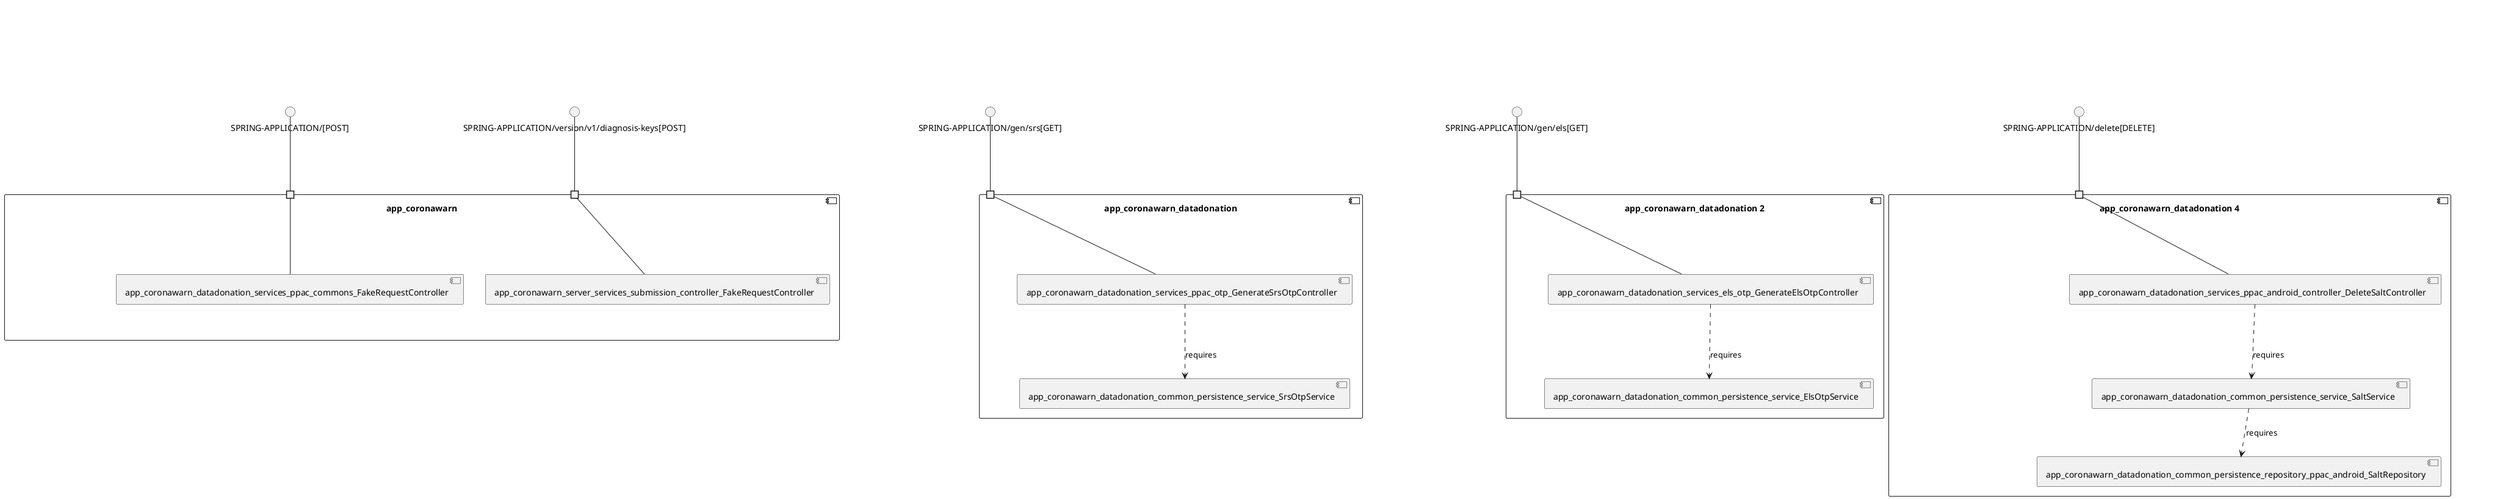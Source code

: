 @startuml
skinparam fixCircleLabelOverlapping true
skinparam componentStyle uml2
component "app_coronawarn\n\n\n\n\n\n" {
[app_coronawarn_datadonation_services_ppac_commons_FakeRequestController]
[app_coronawarn_server_services_submission_controller_FakeRequestController]
portin " " as app_coronawarn_requires_SPRING_APPLICATION_version_v1_diagnosis_keys_POST_
portin " " as app_coronawarn_requires_SPRING_APPLICATION_POST_
"app_coronawarn_requires_SPRING_APPLICATION_POST_"--[app_coronawarn_datadonation_services_ppac_commons_FakeRequestController]
"app_coronawarn_requires_SPRING_APPLICATION_version_v1_diagnosis_keys_POST_"--[app_coronawarn_server_services_submission_controller_FakeRequestController]
}
interface "SPRING-APPLICATION/[POST]" as interface.SPRING_APPLICATION_POST_
interface.SPRING_APPLICATION_POST_--"app_coronawarn_requires_SPRING_APPLICATION_POST_"
interface "SPRING-APPLICATION/version/v1/diagnosis-keys[POST]" as interface.SPRING_APPLICATION_version_v1_diagnosis_keys_POST_
interface.SPRING_APPLICATION_version_v1_diagnosis_keys_POST_--"app_coronawarn_requires_SPRING_APPLICATION_version_v1_diagnosis_keys_POST_"
component "app_coronawarn_datadonation\n\n\n\n\n\n" {
[app_coronawarn_datadonation_common_persistence_service_SrsOtpService]
[app_coronawarn_datadonation_services_ppac_otp_GenerateSrsOtpController]
portin " " as app_coronawarn_datadonation_requires_SPRING_APPLICATION_gen_srs_GET_
[app_coronawarn_datadonation_services_ppac_otp_GenerateSrsOtpController]..>[app_coronawarn_datadonation_common_persistence_service_SrsOtpService] : requires
"app_coronawarn_datadonation_requires_SPRING_APPLICATION_gen_srs_GET_"--[app_coronawarn_datadonation_services_ppac_otp_GenerateSrsOtpController]
}
interface "SPRING-APPLICATION/gen/srs[GET]" as interface.SPRING_APPLICATION_gen_srs_GET_
interface.SPRING_APPLICATION_gen_srs_GET_--"app_coronawarn_datadonation_requires_SPRING_APPLICATION_gen_srs_GET_"
component "app_coronawarn_datadonation 2\n\n\n\n\n\n" {
[app_coronawarn_datadonation_common_persistence_service_ElsOtpService]
[app_coronawarn_datadonation_services_els_otp_GenerateElsOtpController]
portin " " as app_coronawarn_datadonation_2_requires_SPRING_APPLICATION_gen_els_GET_
[app_coronawarn_datadonation_services_els_otp_GenerateElsOtpController]..>[app_coronawarn_datadonation_common_persistence_service_ElsOtpService] : requires
"app_coronawarn_datadonation_2_requires_SPRING_APPLICATION_gen_els_GET_"--[app_coronawarn_datadonation_services_els_otp_GenerateElsOtpController]
}
interface "SPRING-APPLICATION/gen/els[GET]" as interface.SPRING_APPLICATION_gen_els_GET_
interface.SPRING_APPLICATION_gen_els_GET_--"app_coronawarn_datadonation_2_requires_SPRING_APPLICATION_gen_els_GET_"
component "app_coronawarn_datadonation 3\n\n\n\n\n\n" {
[app_coronawarn_datadonation_services_ppac_ios_verification_devicetoken_DeviceTokenService]
[app_coronawarn_datadonation_common_persistence_repository_DeviceTokenRepository]
[app_coronawarn_datadonation_services_ppac_ios_verification_devicetoken_DeviceTokenService]..>[app_coronawarn_datadonation_common_persistence_repository_DeviceTokenRepository] : requires
}
component "app_coronawarn_datadonation 4\n\n\n\n\n\n" {
[app_coronawarn_datadonation_services_ppac_android_controller_DeleteSaltController]
[app_coronawarn_datadonation_common_persistence_service_SaltService]
[app_coronawarn_datadonation_common_persistence_repository_ppac_android_SaltRepository]
portin " " as app_coronawarn_datadonation_4_requires_SPRING_APPLICATION_delete_DELETE_
[app_coronawarn_datadonation_common_persistence_service_SaltService]..>[app_coronawarn_datadonation_common_persistence_repository_ppac_android_SaltRepository] : requires
[app_coronawarn_datadonation_services_ppac_android_controller_DeleteSaltController]..>[app_coronawarn_datadonation_common_persistence_service_SaltService] : requires
"app_coronawarn_datadonation_4_requires_SPRING_APPLICATION_delete_DELETE_"--[app_coronawarn_datadonation_services_ppac_android_controller_DeleteSaltController]
}
interface "SPRING-APPLICATION/delete[DELETE]" as interface.SPRING_APPLICATION_delete_DELETE_
interface.SPRING_APPLICATION_delete_DELETE_--"app_coronawarn_datadonation_4_requires_SPRING_APPLICATION_delete_DELETE_"
component "app_coronawarn_datadonation 5\n\n\n\n\n\n" {
[app_coronawarn_datadonation_common_persistence_service_OtpService]
[app_coronawarn_datadonation_services_edus_otp_GenerateOtpController]
portin " " as app_coronawarn_datadonation_5_requires_SPRING_APPLICATION_gen_otp_GET_
[app_coronawarn_datadonation_services_edus_otp_GenerateOtpController]..>[app_coronawarn_datadonation_common_persistence_service_OtpService] : requires
"app_coronawarn_datadonation_5_requires_SPRING_APPLICATION_gen_otp_GET_"--[app_coronawarn_datadonation_services_edus_otp_GenerateOtpController]
}
interface "SPRING-APPLICATION/gen/otp[GET]" as interface.SPRING_APPLICATION_gen_otp_GET_
interface.SPRING_APPLICATION_gen_otp_GET_--"app_coronawarn_datadonation_5_requires_SPRING_APPLICATION_gen_otp_GET_"
component "app_coronawarn_datadonation 6\n\n\n\n\n\n" {
[app_coronawarn_datadonation_services_ppac_android_controller_validation_PpaDataRequestAndroidValidator]
[app_coronawarn_datadonation_common_persistence_service_AndroidIdService]
[app_coronawarn_datadonation_common_persistence_repository_AndroidIdRepository]
[app_coronawarn_datadonation_services_ppac_android_controller_AndroidController]
[app_coronawarn_datadonation_services_ppac_android_controller_PpaDataRequestAndroidConverter]
[app_coronawarn_datadonation_services_ppac_android_attestation_ProdSrsRateLimitVerificationStrategy]
[app_coronawarn_datadonation_services_ppac_android_attestation_TestSrsRateLimitVerificationStrategy]
[app_coronawarn_datadonation_services_ppac_android_attestation_ProdAndroidIdVerificationStrategy]
[app_coronawarn_datadonation_services_ppac_android_attestation_DeviceAttestationVerifier]
portin " " as app_coronawarn_datadonation_6_requires_SPRING_APPLICATION_dat_POST_2
portin " " as app_coronawarn_datadonation_6_requires_SPRING_APPLICATION_els_POST_3
portin " " as app_coronawarn_datadonation_6_requires_SPRING_APPLICATION_srs_POST_2
portin " " as app_coronawarn_datadonation_6_requires_SPRING_APPLICATION_otp_POST_3
[app_coronawarn_datadonation_common_persistence_service_AndroidIdService]..>[app_coronawarn_datadonation_common_persistence_repository_AndroidIdRepository] : requires
[app_coronawarn_datadonation_services_ppac_android_controller_AndroidController]..>[app_coronawarn_datadonation_services_ppac_android_controller_validation_PpaDataRequestAndroidValidator] : requires
[app_coronawarn_datadonation_services_ppac_android_controller_AndroidController]..>[app_coronawarn_datadonation_services_ppac_android_attestation_ProdAndroidIdVerificationStrategy] : requires
[app_coronawarn_datadonation_services_ppac_android_controller_AndroidController]..>[app_coronawarn_datadonation_common_persistence_service_AndroidIdService] : requires
[app_coronawarn_datadonation_services_ppac_android_controller_AndroidController]..>[app_coronawarn_datadonation_services_ppac_android_attestation_DeviceAttestationVerifier] : requires
[app_coronawarn_datadonation_services_ppac_android_controller_AndroidController]..>[app_coronawarn_datadonation_services_ppac_android_attestation_ProdSrsRateLimitVerificationStrategy] : requires
[app_coronawarn_datadonation_services_ppac_android_controller_AndroidController]..>[app_coronawarn_datadonation_services_ppac_android_controller_PpaDataRequestAndroidConverter] : requires
[app_coronawarn_datadonation_services_ppac_android_controller_AndroidController]..>[app_coronawarn_datadonation_services_ppac_android_attestation_TestSrsRateLimitVerificationStrategy] : requires
"app_coronawarn_datadonation_6_requires_SPRING_APPLICATION_srs_POST_2"--[app_coronawarn_datadonation_services_ppac_android_controller_AndroidController]
"app_coronawarn_datadonation_6_requires_SPRING_APPLICATION_otp_POST_3"--[app_coronawarn_datadonation_services_ppac_android_controller_AndroidController]
"app_coronawarn_datadonation_6_requires_SPRING_APPLICATION_els_POST_3"--[app_coronawarn_datadonation_services_ppac_android_controller_AndroidController]
"app_coronawarn_datadonation_6_requires_SPRING_APPLICATION_dat_POST_2"--[app_coronawarn_datadonation_services_ppac_android_controller_AndroidController]
}
interface "SPRING-APPLICATION/dat[POST]$2" as interface.SPRING_APPLICATION_dat_POST_2
interface.SPRING_APPLICATION_dat_POST_2--"app_coronawarn_datadonation_6_requires_SPRING_APPLICATION_dat_POST_2"
interface "SPRING-APPLICATION/els[POST]$3" as interface.SPRING_APPLICATION_els_POST_3
interface.SPRING_APPLICATION_els_POST_3--"app_coronawarn_datadonation_6_requires_SPRING_APPLICATION_els_POST_3"
interface "SPRING-APPLICATION/otp[POST]$3" as interface.SPRING_APPLICATION_otp_POST_3
interface.SPRING_APPLICATION_otp_POST_3--"app_coronawarn_datadonation_6_requires_SPRING_APPLICATION_otp_POST_3"
interface "SPRING-APPLICATION/srs[POST]$2" as interface.SPRING_APPLICATION_srs_POST_2
interface.SPRING_APPLICATION_srs_POST_2--"app_coronawarn_datadonation_6_requires_SPRING_APPLICATION_srs_POST_2"
component "app_coronawarn_datadonation_common_persistence\n\n\n\n\n\n" {
[app_coronawarn_datadonation_common_persistence_repository_metrics_UserMetadataRepository]
[app_coronawarn_datadonation_common_persistence_repository_metrics_ExposureWindowRepository]
[app_coronawarn_datadonation_common_persistence_repository_metrics_KeySubmissionMetadataWithUserMetadataRepository]
[app_coronawarn_datadonation_common_persistence_repository_metrics_TestResultMetadataRepository]
[app_coronawarn_datadonation_common_persistence_repository_metrics_ExposureRiskMetadataRepository]
[app_coronawarn_datadonation_common_persistence_repository_metrics_ClientMetadataRepository]
[app_coronawarn_datadonation_common_persistence_repository_metrics_SummarizedExposureWindowsWithUserMetadataRepository]
[app_coronawarn_datadonation_common_persistence_repository_metrics_ExposureWindowTestResultsRepository]
[app_coronawarn_datadonation_common_persistence_repository_metrics_KeySubmissionMetadataWithClientMetadataRepository]
[app_coronawarn_datadonation_common_persistence_service_PpaDataService]
[app_coronawarn_datadonation_common_persistence_service_PpaDataService]..>[app_coronawarn_datadonation_common_persistence_repository_metrics_KeySubmissionMetadataWithClientMetadataRepository] : requires
[app_coronawarn_datadonation_common_persistence_service_PpaDataService]..>[app_coronawarn_datadonation_common_persistence_repository_metrics_UserMetadataRepository] : requires
[app_coronawarn_datadonation_common_persistence_service_PpaDataService]..>[app_coronawarn_datadonation_common_persistence_repository_metrics_KeySubmissionMetadataWithUserMetadataRepository] : requires
[app_coronawarn_datadonation_common_persistence_service_PpaDataService]..>[app_coronawarn_datadonation_common_persistence_repository_metrics_TestResultMetadataRepository] : requires
[app_coronawarn_datadonation_common_persistence_service_PpaDataService]..>[app_coronawarn_datadonation_common_persistence_repository_metrics_ExposureWindowTestResultsRepository] : requires
[app_coronawarn_datadonation_common_persistence_service_PpaDataService]..>[app_coronawarn_datadonation_common_persistence_repository_metrics_ExposureRiskMetadataRepository] : requires
[app_coronawarn_datadonation_common_persistence_service_PpaDataService]..>[app_coronawarn_datadonation_common_persistence_repository_metrics_SummarizedExposureWindowsWithUserMetadataRepository] : requires
[app_coronawarn_datadonation_common_persistence_service_PpaDataService]..>[app_coronawarn_datadonation_common_persistence_repository_metrics_ClientMetadataRepository] : requires
[app_coronawarn_datadonation_common_persistence_service_PpaDataService]..>[app_coronawarn_datadonation_common_persistence_repository_metrics_ExposureWindowRepository] : requires
}
component "app_coronawarn_datadonation_services_edus_otp_OtpController\n\n\n\n\n\n" {
[app_coronawarn_datadonation_services_edus_otp_OtpController]
portin " " as app_coronawarn_datadonation_services_edus_otp_OtpController_requires_SPRING_APPLICATION_otp_POST_
"app_coronawarn_datadonation_services_edus_otp_OtpController_requires_SPRING_APPLICATION_otp_POST_"--[app_coronawarn_datadonation_services_edus_otp_OtpController]
}
interface "SPRING-APPLICATION/otp[POST]" as interface.SPRING_APPLICATION_otp_POST_
interface.SPRING_APPLICATION_otp_POST_--"app_coronawarn_datadonation_services_edus_otp_OtpController_requires_SPRING_APPLICATION_otp_POST_"
component "app_coronawarn_datadonation_services_els_otp_ElsOtpController\n\n\n\n\n\n" {
[app_coronawarn_datadonation_services_els_otp_ElsOtpController]
portin " " as app_coronawarn_datadonation_services_els_otp_ElsOtpController_requires_SPRING_APPLICATION_els_POST_
"app_coronawarn_datadonation_services_els_otp_ElsOtpController_requires_SPRING_APPLICATION_els_POST_"--[app_coronawarn_datadonation_services_els_otp_ElsOtpController]
}
interface "SPRING-APPLICATION/els[POST]" as interface.SPRING_APPLICATION_els_POST_
interface.SPRING_APPLICATION_els_POST_--"app_coronawarn_datadonation_services_els_otp_ElsOtpController_requires_SPRING_APPLICATION_els_POST_"
component "app_coronawarn_datadonation_services_ppac_ios\n\n\n\n\n\n" {
[app_coronawarn_datadonation_services_ppac_ios_controller_IosController]
[app_coronawarn_datadonation_services_ppac_ios_controller_PpaDataRequestIosConverter]
[app_coronawarn_datadonation_services_ppac_ios_verification_PpacProcessor]
portin " " as app_coronawarn_datadonation_services_ppac_ios_requires_SPRING_APPLICATION_dat_POST_
portin " " as app_coronawarn_datadonation_services_ppac_ios_requires_SPRING_APPLICATION_otp_POST_2
portin " " as app_coronawarn_datadonation_services_ppac_ios_requires_SPRING_APPLICATION_srs_POST_
portin " " as app_coronawarn_datadonation_services_ppac_ios_requires_SPRING_APPLICATION_els_POST_2
[app_coronawarn_datadonation_services_ppac_ios_controller_IosController]..>[app_coronawarn_datadonation_services_ppac_ios_controller_PpaDataRequestIosConverter] : requires
[app_coronawarn_datadonation_services_ppac_ios_controller_IosController]..>[app_coronawarn_datadonation_services_ppac_ios_verification_PpacProcessor] : requires
"app_coronawarn_datadonation_services_ppac_ios_requires_SPRING_APPLICATION_els_POST_2"--[app_coronawarn_datadonation_services_ppac_ios_controller_IosController]
"app_coronawarn_datadonation_services_ppac_ios_requires_SPRING_APPLICATION_srs_POST_"--[app_coronawarn_datadonation_services_ppac_ios_controller_IosController]
"app_coronawarn_datadonation_services_ppac_ios_requires_SPRING_APPLICATION_dat_POST_"--[app_coronawarn_datadonation_services_ppac_ios_controller_IosController]
"app_coronawarn_datadonation_services_ppac_ios_requires_SPRING_APPLICATION_otp_POST_2"--[app_coronawarn_datadonation_services_ppac_ios_controller_IosController]
}
interface "SPRING-APPLICATION/dat[POST]" as interface.SPRING_APPLICATION_dat_POST_
interface.SPRING_APPLICATION_dat_POST_--"app_coronawarn_datadonation_services_ppac_ios_requires_SPRING_APPLICATION_dat_POST_"
interface "SPRING-APPLICATION/els[POST]$2" as interface.SPRING_APPLICATION_els_POST_2
interface.SPRING_APPLICATION_els_POST_2--"app_coronawarn_datadonation_services_ppac_ios_requires_SPRING_APPLICATION_els_POST_2"
interface "SPRING-APPLICATION/otp[POST]$2" as interface.SPRING_APPLICATION_otp_POST_2
interface.SPRING_APPLICATION_otp_POST_2--"app_coronawarn_datadonation_services_ppac_ios_requires_SPRING_APPLICATION_otp_POST_2"
interface "SPRING-APPLICATION/srs[POST]" as interface.SPRING_APPLICATION_srs_POST_
interface.SPRING_APPLICATION_srs_POST_--"app_coronawarn_datadonation_services_ppac_ios_requires_SPRING_APPLICATION_srs_POST_"
component "app_coronawarn_datadonation_services_srs_otp_SrsOtpController\n\n\n\n\n\n" {
[app_coronawarn_datadonation_services_srs_otp_SrsOtpController]
portin " " as app_coronawarn_datadonation_services_srs_otp_SrsOtpController_requires_SPRING_APPLICATION_srs_POST_3
"app_coronawarn_datadonation_services_srs_otp_SrsOtpController_requires_SPRING_APPLICATION_srs_POST_3"--[app_coronawarn_datadonation_services_srs_otp_SrsOtpController]
}
interface "SPRING-APPLICATION/srs[POST]$3" as interface.SPRING_APPLICATION_srs_POST_3
interface.SPRING_APPLICATION_srs_POST_3--"app_coronawarn_datadonation_services_srs_otp_SrsOtpController_requires_SPRING_APPLICATION_srs_POST_3"
component "app_coronawarn_dcc\n\n\n\n\n\n" {
[app_coronawarn_dcc_service_DccRegistrationService]
[app_coronawarn_dcc_repository_DccRegistrationRepository]
[app_coronawarn_dcc_service_DccRegistrationCleanupService]
[app_coronawarn_dcc_service_DccRegistrationService]..>[app_coronawarn_dcc_repository_DccRegistrationRepository] : requires
[app_coronawarn_dcc_service_DccRegistrationCleanupService]..>[app_coronawarn_dcc_repository_DccRegistrationRepository] : requires
}
component "app_coronawarn_dcc 2\n\n\n\n\n\n" {
[app_coronawarn_dcc_service_LabIdClaimService]
[app_coronawarn_dcc_service_LabIdClaimCleanupService]
[app_coronawarn_dcc_repository_LabIdClaimRepository]
[app_coronawarn_dcc_service_LabIdClaimCleanupService]..>[app_coronawarn_dcc_repository_LabIdClaimRepository] : requires
[app_coronawarn_dcc_service_LabIdClaimService]..>[app_coronawarn_dcc_repository_LabIdClaimRepository] : requires
}
component "app_coronawarn_dcc_controller_ExternalDccClaimController\n\n\n\n\n\n" {
[app_coronawarn_dcc_controller_ExternalDccClaimController]
portin " " as app_coronawarn_dcc_controller_ExternalDccClaimController_requires_SPRING_APPLICATION_version_v1_dcc_POST_
"app_coronawarn_dcc_controller_ExternalDccClaimController_requires_SPRING_APPLICATION_version_v1_dcc_POST_"--[app_coronawarn_dcc_controller_ExternalDccClaimController]
}
interface "SPRING-APPLICATION/version/v1/dcc[POST]" as interface.SPRING_APPLICATION_version_v1_dcc_POST_
interface.SPRING_APPLICATION_version_v1_dcc_POST_--"app_coronawarn_dcc_controller_ExternalDccClaimController_requires_SPRING_APPLICATION_version_v1_dcc_POST_"
component "app_coronawarn_dcc_controller_ExternalPublicKeyController\n\n\n\n\n\n" {
[app_coronawarn_dcc_controller_ExternalPublicKeyController]
portin " " as app_coronawarn_dcc_controller_ExternalPublicKeyController_requires_SPRING_APPLICATION_version_v1_publicKey_POST_
"app_coronawarn_dcc_controller_ExternalPublicKeyController_requires_SPRING_APPLICATION_version_v1_publicKey_POST_"--[app_coronawarn_dcc_controller_ExternalPublicKeyController]
}
interface "SPRING-APPLICATION/version/v1/publicKey[POST]" as interface.SPRING_APPLICATION_version_v1_publicKey_POST_
interface.SPRING_APPLICATION_version_v1_publicKey_POST_--"app_coronawarn_dcc_controller_ExternalPublicKeyController_requires_SPRING_APPLICATION_version_v1_publicKey_POST_"
component "app_coronawarn_dcc_controller_InternalDccController\n\n\n\n\n\n" {
[app_coronawarn_dcc_controller_InternalDccController]
portin " " as app_coronawarn_dcc_controller_InternalDccController_requires_SPRING_APPLICATION_version_v1_test_dcc_POST_
"app_coronawarn_dcc_controller_InternalDccController_requires_SPRING_APPLICATION_version_v1_test_dcc_POST_"--[app_coronawarn_dcc_controller_InternalDccController]
}
interface "SPRING-APPLICATION/version/v1/test/*/dcc[POST]" as interface.SPRING_APPLICATION_version_v1_test_dcc_POST_
interface.SPRING_APPLICATION_version_v1_test_dcc_POST_--"app_coronawarn_dcc_controller_InternalDccController_requires_SPRING_APPLICATION_version_v1_test_dcc_POST_"
component "app_coronawarn_dcc_controller_InternalLabIdClaimController\n\n\n\n\n\n" {
[app_coronawarn_dcc_controller_InternalLabIdClaimController]
portin " " as app_coronawarn_dcc_controller_InternalLabIdClaimController_requires_SPRING_APPLICATION_version_v1_labId_POST_
"app_coronawarn_dcc_controller_InternalLabIdClaimController_requires_SPRING_APPLICATION_version_v1_labId_POST_"--[app_coronawarn_dcc_controller_InternalLabIdClaimController]
}
interface "SPRING-APPLICATION/version/v1/labId[POST]" as interface.SPRING_APPLICATION_version_v1_labId_POST_
interface.SPRING_APPLICATION_version_v1_labId_POST_--"app_coronawarn_dcc_controller_InternalLabIdClaimController_requires_SPRING_APPLICATION_version_v1_labId_POST_"
component "app_coronawarn_dcc_controller_InternalPublicKeyController\n\n\n\n\n\n" {
[app_coronawarn_dcc_controller_InternalPublicKeyController]
portin " " as app_coronawarn_dcc_controller_InternalPublicKeyController_requires_SPRING_APPLICATION_version_v1_publicKey_search_GET_
"app_coronawarn_dcc_controller_InternalPublicKeyController_requires_SPRING_APPLICATION_version_v1_publicKey_search_GET_"--[app_coronawarn_dcc_controller_InternalPublicKeyController]
}
interface "SPRING-APPLICATION/version/v1/publicKey/search[GET]" as interface.SPRING_APPLICATION_version_v1_publicKey_search_GET_
interface.SPRING_APPLICATION_version_v1_publicKey_search_GET_--"app_coronawarn_dcc_controller_InternalPublicKeyController_requires_SPRING_APPLICATION_version_v1_publicKey_search_GET_"
component "app_coronawarn_dcc_service_DccService\n\n\n\n\n\n" {
[app_coronawarn_dcc_service_DccService]
}
component "app_coronawarn_logupload\n\n\n\n\n\n" {
[app_coronawarn_logupload_service_LogCleanupService]
[app_coronawarn_logupload_repository_LogRepository]
[app_coronawarn_logupload_service_FileStorageService]
[app_coronawarn_logupload_service_LogService]
[app_coronawarn_logupload_service_LogCleanupService]..>[app_coronawarn_logupload_repository_LogRepository] : requires
[app_coronawarn_logupload_service_FileStorageService]..>[app_coronawarn_logupload_repository_LogRepository] : requires
[app_coronawarn_logupload_service_LogService]..>[app_coronawarn_logupload_repository_LogRepository] : requires
}
component "app_coronawarn_logupload_controller_LogDownloadApiController\n\n\n\n\n\n" {
[app_coronawarn_logupload_controller_LogDownloadApiController]
portin " " as app_coronawarn_logupload_controller_LogDownloadApiController_requires_SPRING_APPLICATION_portal_api_logs_GET_
"app_coronawarn_logupload_controller_LogDownloadApiController_requires_SPRING_APPLICATION_portal_api_logs_GET_"--[app_coronawarn_logupload_controller_LogDownloadApiController]
}
interface "SPRING-APPLICATION/portal/api/logs[GET]" as interface.SPRING_APPLICATION_portal_api_logs_GET_
interface.SPRING_APPLICATION_portal_api_logs_GET_--"app_coronawarn_logupload_controller_LogDownloadApiController_requires_SPRING_APPLICATION_portal_api_logs_GET_"
component "app_coronawarn_logupload_controller_LogUploadApiController\n\n\n\n\n\n" {
[app_coronawarn_logupload_controller_LogUploadApiController]
portin " " as app_coronawarn_logupload_controller_LogUploadApiController_requires_SPRING_APPLICATION_api_logs_POST_
"app_coronawarn_logupload_controller_LogUploadApiController_requires_SPRING_APPLICATION_api_logs_POST_"--[app_coronawarn_logupload_controller_LogUploadApiController]
}
interface "SPRING-APPLICATION/api/logs[POST]" as interface.SPRING_APPLICATION_api_logs_POST_
interface.SPRING_APPLICATION_api_logs_POST_--"app_coronawarn_logupload_controller_LogUploadApiController_requires_SPRING_APPLICATION_api_logs_POST_"
component "app_coronawarn_logupload_controller_LogUploadErrorController\n\n\n\n\n\n" {
[app_coronawarn_logupload_controller_LogUploadErrorController]
portin " " as app_coronawarn_logupload_controller_LogUploadErrorController_requires_SPRING_APPLICATION_error_2
"app_coronawarn_logupload_controller_LogUploadErrorController_requires_SPRING_APPLICATION_error_2"--[app_coronawarn_logupload_controller_LogUploadErrorController]
}
interface "SPRING-APPLICATION/error$2" as interface.SPRING_APPLICATION_error_2
interface.SPRING_APPLICATION_error_2--"app_coronawarn_logupload_controller_LogUploadErrorController_requires_SPRING_APPLICATION_error_2"
component "app_coronawarn_logupload_controller_LogUploadPortalController\n\n\n\n\n\n" {
[app_coronawarn_logupload_controller_LogUploadPortalController]
portin " " as app_coronawarn_logupload_controller_LogUploadPortalController_requires_SPRING_APPLICATION_portal_logout_POST_
portin " " as app_coronawarn_logupload_controller_LogUploadPortalController_requires_SPRING_APPLICATION_portal_start_GET_
portin " " as app_coronawarn_logupload_controller_LogUploadPortalController_requires_SPRING_APPLICATION_GET_
portin " " as app_coronawarn_logupload_controller_LogUploadPortalController_requires_SPRING_APPLICATION_portal_search_POST_
"app_coronawarn_logupload_controller_LogUploadPortalController_requires_SPRING_APPLICATION_GET_"--[app_coronawarn_logupload_controller_LogUploadPortalController]
"app_coronawarn_logupload_controller_LogUploadPortalController_requires_SPRING_APPLICATION_portal_start_GET_"--[app_coronawarn_logupload_controller_LogUploadPortalController]
"app_coronawarn_logupload_controller_LogUploadPortalController_requires_SPRING_APPLICATION_portal_logout_POST_"--[app_coronawarn_logupload_controller_LogUploadPortalController]
"app_coronawarn_logupload_controller_LogUploadPortalController_requires_SPRING_APPLICATION_portal_search_POST_"--[app_coronawarn_logupload_controller_LogUploadPortalController]
}
interface "SPRING-APPLICATION/[GET]" as interface.SPRING_APPLICATION_GET_
interface.SPRING_APPLICATION_GET_--"app_coronawarn_logupload_controller_LogUploadPortalController_requires_SPRING_APPLICATION_GET_"
interface "SPRING-APPLICATION/portal/logout[POST]" as interface.SPRING_APPLICATION_portal_logout_POST_
interface.SPRING_APPLICATION_portal_logout_POST_--"app_coronawarn_logupload_controller_LogUploadPortalController_requires_SPRING_APPLICATION_portal_logout_POST_"
interface "SPRING-APPLICATION/portal/search[POST]" as interface.SPRING_APPLICATION_portal_search_POST_
interface.SPRING_APPLICATION_portal_search_POST_--"app_coronawarn_logupload_controller_LogUploadPortalController_requires_SPRING_APPLICATION_portal_search_POST_"
interface "SPRING-APPLICATION/portal/start[GET]" as interface.SPRING_APPLICATION_portal_start_GET_
interface.SPRING_APPLICATION_portal_start_GET_--"app_coronawarn_logupload_controller_LogUploadPortalController_requires_SPRING_APPLICATION_portal_start_GET_"
component "app_coronawarn_server_services_callback_controller_CallbackController\n\n\n\n\n\n" {
[app_coronawarn_server_services_callback_controller_CallbackController]
portin " " as app_coronawarn_server_services_callback_controller_CallbackController_requires_SPRING_APPLICATION_version_v1_callback_GET_
"app_coronawarn_server_services_callback_controller_CallbackController_requires_SPRING_APPLICATION_version_v1_callback_GET_"--[app_coronawarn_server_services_callback_controller_CallbackController]
}
interface "SPRING-APPLICATION/version/v1/callback[GET]" as interface.SPRING_APPLICATION_version_v1_callback_GET_
interface.SPRING_APPLICATION_version_v1_callback_GET_--"app_coronawarn_server_services_callback_controller_CallbackController_requires_SPRING_APPLICATION_version_v1_callback_GET_"
component "app_coronawarn_server_services_submission_controller_SubmissionController\n\n\n\n\n\n" {
[app_coronawarn_server_services_submission_controller_SubmissionController]
portin " " as app_coronawarn_server_services_submission_controller_SubmissionController_requires_SPRING_APPLICATION_version_v1_submission_on_behalf_POST_
portin " " as app_coronawarn_server_services_submission_controller_SubmissionController_requires_SPRING_APPLICATION_version_v1_diagnosis_keys_POST_2
"app_coronawarn_server_services_submission_controller_SubmissionController_requires_SPRING_APPLICATION_version_v1_diagnosis_keys_POST_2"--[app_coronawarn_server_services_submission_controller_SubmissionController]
"app_coronawarn_server_services_submission_controller_SubmissionController_requires_SPRING_APPLICATION_version_v1_submission_on_behalf_POST_"--[app_coronawarn_server_services_submission_controller_SubmissionController]
}
interface "SPRING-APPLICATION/version/v1/diagnosis-keys[POST]$2" as interface.SPRING_APPLICATION_version_v1_diagnosis_keys_POST_2
interface.SPRING_APPLICATION_version_v1_diagnosis_keys_POST_2--"app_coronawarn_server_services_submission_controller_SubmissionController_requires_SPRING_APPLICATION_version_v1_diagnosis_keys_POST_2"
interface "SPRING-APPLICATION/version/v1/submission-on-behalf[POST]" as interface.SPRING_APPLICATION_version_v1_submission_on_behalf_POST_
interface.SPRING_APPLICATION_version_v1_submission_on_behalf_POST_--"app_coronawarn_server_services_submission_controller_SubmissionController_requires_SPRING_APPLICATION_version_v1_submission_on_behalf_POST_"
component "app_coronawarn_server_services_submission_verification_SrsOtpVerifier\n\n\n\n\n\n" {
[app_coronawarn_server_services_submission_verification_SrsOtpVerifier]
}
component "app_coronawarn_server_services_submission_verification_TanVerifier\n\n\n\n\n\n" {
[app_coronawarn_server_services_submission_verification_TanVerifier]
}
component "app_coronawarn_testresult\n\n\n\n\n\n" {
[app_coronawarn_testresult_service_TestResultService]
[app_coronawarn_testresult_TestResultRepository]
[app_coronawarn_testresult_service_TestResultService]..>[app_coronawarn_testresult_TestResultRepository] : requires
}
component "app_coronawarn_testresult_TestResultController\n\n\n\n\n\n" {
[app_coronawarn_testresult_TestResultController]
portin " " as app_coronawarn_testresult_TestResultController_requires_SPRING_APPLICATION_api_v1
"app_coronawarn_testresult_TestResultController_requires_SPRING_APPLICATION_api_v1"--[app_coronawarn_testresult_TestResultController]
}
interface "SPRING-APPLICATION/api/v1" as interface.SPRING_APPLICATION_api_v1
interface.SPRING_APPLICATION_api_v1--"app_coronawarn_testresult_TestResultController_requires_SPRING_APPLICATION_api_v1"
component "app_coronawarn_verification_controller_ExternalTanController\n\n\n\n\n\n" {
[app_coronawarn_verification_controller_ExternalTanController]
portin " " as app_coronawarn_verification_controller_ExternalTanController_requires_SPRING_APPLICATION_version_v1_tan_POST_
"app_coronawarn_verification_controller_ExternalTanController_requires_SPRING_APPLICATION_version_v1_tan_POST_"--[app_coronawarn_verification_controller_ExternalTanController]
}
interface "SPRING-APPLICATION/version/v1/tan[POST]" as interface.SPRING_APPLICATION_version_v1_tan_POST_
interface.SPRING_APPLICATION_version_v1_tan_POST_--"app_coronawarn_verification_controller_ExternalTanController_requires_SPRING_APPLICATION_version_v1_tan_POST_"
component "app_coronawarn_verification_controller_ExternalTestStateController\n\n\n\n\n\n" {
[app_coronawarn_verification_controller_ExternalTestStateController]
portin " " as app_coronawarn_verification_controller_ExternalTestStateController_requires_SPRING_APPLICATION_version_v1_testresult_POST_
"app_coronawarn_verification_controller_ExternalTestStateController_requires_SPRING_APPLICATION_version_v1_testresult_POST_"--[app_coronawarn_verification_controller_ExternalTestStateController]
}
interface "SPRING-APPLICATION/version/v1/testresult[POST]" as interface.SPRING_APPLICATION_version_v1_testresult_POST_
interface.SPRING_APPLICATION_version_v1_testresult_POST_--"app_coronawarn_verification_controller_ExternalTestStateController_requires_SPRING_APPLICATION_version_v1_testresult_POST_"
component "app_coronawarn_verification_controller_ExternalTokenController\n\n\n\n\n\n" {
[app_coronawarn_verification_controller_ExternalTokenController]
portin " " as app_coronawarn_verification_controller_ExternalTokenController_requires_SPRING_APPLICATION_version_v1_registrationToken_POST_
"app_coronawarn_verification_controller_ExternalTokenController_requires_SPRING_APPLICATION_version_v1_registrationToken_POST_"--[app_coronawarn_verification_controller_ExternalTokenController]
}
interface "SPRING-APPLICATION/version/v1/registrationToken[POST]" as interface.SPRING_APPLICATION_version_v1_registrationToken_POST_
interface.SPRING_APPLICATION_version_v1_registrationToken_POST_--"app_coronawarn_verification_controller_ExternalTokenController_requires_SPRING_APPLICATION_version_v1_registrationToken_POST_"
component "app_coronawarn_verification_controller_InternalTanController\n\n\n\n\n\n" {
[app_coronawarn_verification_controller_InternalTanController]
portin " " as app_coronawarn_verification_controller_InternalTanController_requires_SPRING_APPLICATION_version_v1_tan_teletan_POST_
portin " " as app_coronawarn_verification_controller_InternalTanController_requires_SPRING_APPLICATION_version_v1_tan_verify_POST_
"app_coronawarn_verification_controller_InternalTanController_requires_SPRING_APPLICATION_version_v1_tan_verify_POST_"--[app_coronawarn_verification_controller_InternalTanController]
"app_coronawarn_verification_controller_InternalTanController_requires_SPRING_APPLICATION_version_v1_tan_teletan_POST_"--[app_coronawarn_verification_controller_InternalTanController]
}
interface "SPRING-APPLICATION/version/v1/tan/teletan[POST]" as interface.SPRING_APPLICATION_version_v1_tan_teletan_POST_
interface.SPRING_APPLICATION_version_v1_tan_teletan_POST_--"app_coronawarn_verification_controller_InternalTanController_requires_SPRING_APPLICATION_version_v1_tan_teletan_POST_"
interface "SPRING-APPLICATION/version/v1/tan/verify[POST]" as interface.SPRING_APPLICATION_version_v1_tan_verify_POST_
interface.SPRING_APPLICATION_version_v1_tan_verify_POST_--"app_coronawarn_verification_controller_InternalTanController_requires_SPRING_APPLICATION_version_v1_tan_verify_POST_"
component "app_coronawarn_verification_controller_InternalTestStateController\n\n\n\n\n\n" {
[app_coronawarn_verification_controller_InternalTestStateController]
portin " " as app_coronawarn_verification_controller_InternalTestStateController_requires_SPRING_APPLICATION_version_v1_testresult_POST_2
"app_coronawarn_verification_controller_InternalTestStateController_requires_SPRING_APPLICATION_version_v1_testresult_POST_2"--[app_coronawarn_verification_controller_InternalTestStateController]
}
interface "SPRING-APPLICATION/version/v1/testresult[POST]$2" as interface.SPRING_APPLICATION_version_v1_testresult_POST_2
interface.SPRING_APPLICATION_version_v1_testresult_POST_2--"app_coronawarn_verification_controller_InternalTestStateController_requires_SPRING_APPLICATION_version_v1_testresult_POST_2"
component "app_coronawarn_verification_portal_controller_VerificationPortalController\n\n\n\n\n\n" {
[app_coronawarn_verification_portal_controller_VerificationPortalController]
portin " " as app_coronawarn_verification_portal_controller_VerificationPortalController_requires_SPRING_APPLICATION_cwa
"app_coronawarn_verification_portal_controller_VerificationPortalController_requires_SPRING_APPLICATION_cwa"--[app_coronawarn_verification_portal_controller_VerificationPortalController]
}
interface "SPRING-APPLICATION/cwa" as interface.SPRING_APPLICATION_cwa
interface.SPRING_APPLICATION_cwa--"app_coronawarn_verification_portal_controller_VerificationPortalController_requires_SPRING_APPLICATION_cwa"
component "app_coronawarn_verification_portal_controller_VerificationPortalErrorController\n\n\n\n\n\n" {
[app_coronawarn_verification_portal_controller_VerificationPortalErrorController]
portin " " as app_coronawarn_verification_portal_controller_VerificationPortalErrorController_requires_SPRING_APPLICATION_error
"app_coronawarn_verification_portal_controller_VerificationPortalErrorController_requires_SPRING_APPLICATION_error"--[app_coronawarn_verification_portal_controller_VerificationPortalErrorController]
}
interface "SPRING-APPLICATION/error" as interface.SPRING_APPLICATION_error
interface.SPRING_APPLICATION_error--"app_coronawarn_verification_portal_controller_VerificationPortalErrorController_requires_SPRING_APPLICATION_error"
component "app_coronawarn_verification_portal_service_HealthAuthorityService\n\n\n\n\n\n" {
[app_coronawarn_verification_portal_service_HealthAuthorityService]
}
component "app_coronawarn_verification_portal_service_TeleTanService\n\n\n\n\n\n" {
[app_coronawarn_verification_portal_service_TeleTanService]
}
component "app_coronawarn_verification_service_FakeRequestService\n\n\n\n\n\n" {
[app_coronawarn_verification_service_FakeRequestService]
}
[app_coronawarn_logupload_service_OtpService]

@enduml

